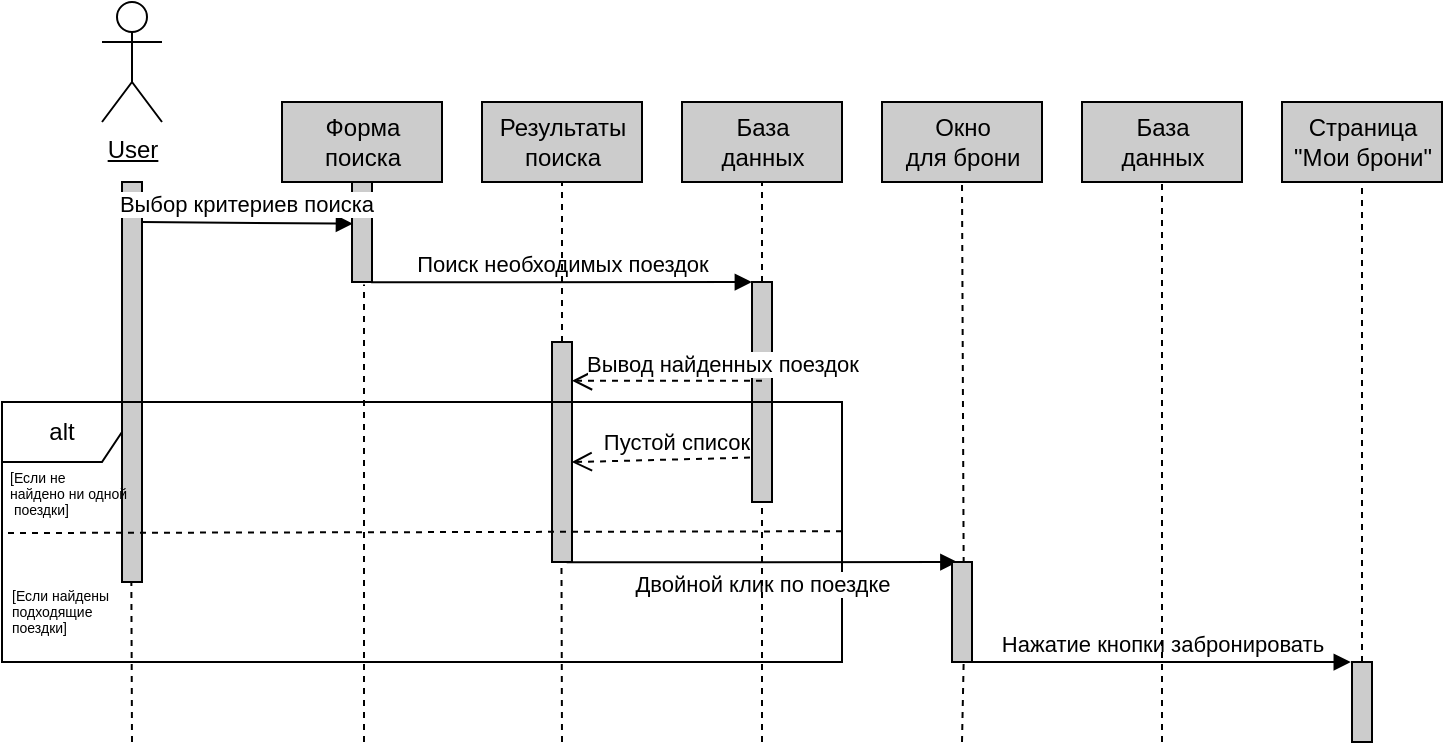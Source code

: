 <mxfile version="18.1.2" type="device"><diagram id="kgpKYQtTHZ0yAKxKKP6v" name="Page-1"><mxGraphModel dx="944" dy="523" grid="1" gridSize="10" guides="1" tooltips="1" connect="1" arrows="1" fold="1" page="1" pageScale="1" pageWidth="850" pageHeight="1100" math="0" shadow="0"><root><mxCell id="0"/><mxCell id="1" parent="0"/><mxCell id="94zJNzsYj73QVBaQGPg3-1" value="&lt;u&gt;User&lt;/u&gt;" style="shape=umlActor;verticalLabelPosition=bottom;verticalAlign=top;html=1;outlineConnect=0;" parent="1" vertex="1"><mxGeometry x="70" y="70" width="30" height="60" as="geometry"/></mxCell><mxCell id="94zJNzsYj73QVBaQGPg3-2" value="" style="html=1;points=[];perimeter=orthogonalPerimeter;fillColor=#CCCCCC;" parent="1" vertex="1"><mxGeometry x="80" y="160" width="10" height="200" as="geometry"/></mxCell><mxCell id="94zJNzsYj73QVBaQGPg3-3" value="Форма &lt;br&gt;поиска" style="html=1;fillColor=#CCCCCC;" parent="1" vertex="1"><mxGeometry x="160" y="120" width="80" height="40" as="geometry"/></mxCell><mxCell id="94zJNzsYj73QVBaQGPg3-4" value="" style="html=1;points=[];perimeter=orthogonalPerimeter;fillColor=#CCCCCC;" parent="1" vertex="1"><mxGeometry x="195" y="160" width="10" height="50" as="geometry"/></mxCell><mxCell id="94zJNzsYj73QVBaQGPg3-5" value="Выбор критериев поиска" style="html=1;verticalAlign=bottom;endArrow=block;rounded=0;entryX=0.047;entryY=0.417;entryDx=0;entryDy=0;entryPerimeter=0;" parent="1" target="94zJNzsYj73QVBaQGPg3-4" edge="1"><mxGeometry width="80" relative="1" as="geometry"><mxPoint x="90" y="180" as="sourcePoint"/><mxPoint x="170" y="180" as="targetPoint"/></mxGeometry></mxCell><mxCell id="94zJNzsYj73QVBaQGPg3-6" value="Результаты&lt;br&gt;поиска" style="html=1;fillColor=#CCCCCC;" parent="1" vertex="1"><mxGeometry x="260" y="120" width="80" height="40" as="geometry"/></mxCell><mxCell id="94zJNzsYj73QVBaQGPg3-8" value="База&lt;br&gt;данных" style="html=1;fillColor=#CCCCCC;" parent="1" vertex="1"><mxGeometry x="360" y="120" width="80" height="40" as="geometry"/></mxCell><mxCell id="94zJNzsYj73QVBaQGPg3-9" value="Поиск необходимых поездок" style="html=1;verticalAlign=bottom;endArrow=block;rounded=0;exitX=0.957;exitY=1.003;exitDx=0;exitDy=0;exitPerimeter=0;entryX=-0.008;entryY=0;entryDx=0;entryDy=0;entryPerimeter=0;" parent="1" source="94zJNzsYj73QVBaQGPg3-4" target="94zJNzsYj73QVBaQGPg3-10" edge="1"><mxGeometry width="80" relative="1" as="geometry"><mxPoint x="210" y="210" as="sourcePoint"/><mxPoint x="400" y="211" as="targetPoint"/></mxGeometry></mxCell><mxCell id="94zJNzsYj73QVBaQGPg3-10" value="" style="html=1;points=[];perimeter=orthogonalPerimeter;fillColor=#CCCCCC;" parent="1" vertex="1"><mxGeometry x="395" y="210" width="10" height="110" as="geometry"/></mxCell><mxCell id="94zJNzsYj73QVBaQGPg3-11" value="" style="html=1;points=[];perimeter=orthogonalPerimeter;fillColor=#CCCCCC;" parent="1" vertex="1"><mxGeometry x="295" y="240" width="10" height="110" as="geometry"/></mxCell><mxCell id="94zJNzsYj73QVBaQGPg3-12" value="Вывод найденных поездок" style="html=1;verticalAlign=bottom;endArrow=open;dashed=1;endSize=8;rounded=0;" parent="1" target="94zJNzsYj73QVBaQGPg3-11" edge="1"><mxGeometry x="-0.579" y="1" relative="1" as="geometry"><mxPoint x="400" y="259.38" as="sourcePoint"/><mxPoint x="320" y="259.38" as="targetPoint"/><mxPoint as="offset"/></mxGeometry></mxCell><mxCell id="94zJNzsYj73QVBaQGPg3-13" value="Пустой список" style="html=1;verticalAlign=bottom;endArrow=open;dashed=1;endSize=8;rounded=0;entryX=0.987;entryY=0.546;entryDx=0;entryDy=0;entryPerimeter=0;startArrow=none;exitX=-0.1;exitY=0.798;exitDx=0;exitDy=0;exitPerimeter=0;" parent="1" source="94zJNzsYj73QVBaQGPg3-10" target="94zJNzsYj73QVBaQGPg3-11" edge="1"><mxGeometry x="-0.158" relative="1" as="geometry"><mxPoint x="400" y="300" as="sourcePoint"/><mxPoint x="305" y="300" as="targetPoint"/><mxPoint as="offset"/></mxGeometry></mxCell><mxCell id="94zJNzsYj73QVBaQGPg3-16" value="" style="endArrow=none;dashed=1;html=1;rounded=0;exitX=1;exitY=0.497;exitDx=0;exitDy=0;exitPerimeter=0;entryX=0.002;entryY=0.504;entryDx=0;entryDy=0;entryPerimeter=0;" parent="1" source="94zJNzsYj73QVBaQGPg3-14" target="94zJNzsYj73QVBaQGPg3-14" edge="1"><mxGeometry width="50" height="50" relative="1" as="geometry"><mxPoint x="300" y="350" as="sourcePoint"/><mxPoint x="350" y="300" as="targetPoint"/></mxGeometry></mxCell><mxCell id="94zJNzsYj73QVBaQGPg3-17" value="[Если найдены &#10;подходящие &#10;поездки]" style="text;align=left;fontStyle=0;verticalAlign=middle;spacingLeft=3;spacingRight=3;strokeColor=none;rotatable=0;points=[[0,0.5],[1,0.5]];portConstraint=eastwest;fontSize=7;" parent="1" vertex="1"><mxGeometry x="20" y="362" width="80" height="26" as="geometry"/></mxCell><mxCell id="94zJNzsYj73QVBaQGPg3-18" value="[Если не &#10;найдено ни одной&#10; поездки]" style="text;align=left;fontStyle=0;verticalAlign=middle;spacingLeft=3;spacingRight=3;strokeColor=none;rotatable=0;points=[[0,0.5],[1,0.5]];portConstraint=eastwest;fontSize=7;" parent="1" vertex="1"><mxGeometry x="19" y="303" width="80" height="26" as="geometry"/></mxCell><mxCell id="94zJNzsYj73QVBaQGPg3-14" value="alt" style="shape=umlFrame;whiteSpace=wrap;html=1;" parent="1" vertex="1"><mxGeometry x="20" y="270" width="420" height="130" as="geometry"/></mxCell><mxCell id="94zJNzsYj73QVBaQGPg3-20" value="Двойной клик по поездке" style="html=1;verticalAlign=bottom;endArrow=block;rounded=0;exitX=0.957;exitY=1.003;exitDx=0;exitDy=0;exitPerimeter=0;entryX=-0.008;entryY=0;entryDx=0;entryDy=0;entryPerimeter=0;" parent="1" edge="1"><mxGeometry x="-0.0" y="-20" width="80" relative="1" as="geometry"><mxPoint x="302.33" y="350.15" as="sourcePoint"/><mxPoint x="497.68" y="350" as="targetPoint"/><mxPoint as="offset"/></mxGeometry></mxCell><mxCell id="94zJNzsYj73QVBaQGPg3-21" value="Окно&lt;br&gt;для брони" style="html=1;fillColor=#CCCCCC;" parent="1" vertex="1"><mxGeometry x="460" y="120" width="80" height="40" as="geometry"/></mxCell><mxCell id="94zJNzsYj73QVBaQGPg3-22" value="" style="html=1;points=[];perimeter=orthogonalPerimeter;fillColor=#CCCCCC;" parent="1" vertex="1"><mxGeometry x="495" y="350" width="10" height="50" as="geometry"/></mxCell><mxCell id="94zJNzsYj73QVBaQGPg3-23" value="Страница&lt;br&gt;&quot;Мои брони&quot;" style="html=1;fillColor=#CCCCCC;" parent="1" vertex="1"><mxGeometry x="660" y="120" width="80" height="40" as="geometry"/></mxCell><mxCell id="94zJNzsYj73QVBaQGPg3-24" value="" style="html=1;points=[];perimeter=orthogonalPerimeter;fillColor=#CCCCCC;" parent="1" vertex="1"><mxGeometry x="695" y="400" width="10" height="40" as="geometry"/></mxCell><mxCell id="94zJNzsYj73QVBaQGPg3-26" value="База&lt;br&gt;данных" style="html=1;fillColor=#CCCCCC;" parent="1" vertex="1"><mxGeometry x="560" y="120" width="80" height="40" as="geometry"/></mxCell><mxCell id="94zJNzsYj73QVBaQGPg3-27" value="Нажатие кнопки забронировать" style="html=1;verticalAlign=bottom;endArrow=block;rounded=0;exitX=1.022;exitY=1;exitDx=0;exitDy=0;exitPerimeter=0;entryX=-0.062;entryY=0.001;entryDx=0;entryDy=0;entryPerimeter=0;" parent="1" source="94zJNzsYj73QVBaQGPg3-22" target="94zJNzsYj73QVBaQGPg3-24" edge="1"><mxGeometry width="80" relative="1" as="geometry"><mxPoint x="505.0" y="399.28" as="sourcePoint"/><mxPoint x="670" y="399" as="targetPoint"/></mxGeometry></mxCell><mxCell id="94zJNzsYj73QVBaQGPg3-28" value="" style="endArrow=none;dashed=1;html=1;rounded=0;entryX=0.5;entryY=1;entryDx=0;entryDy=0;" parent="1" target="94zJNzsYj73QVBaQGPg3-23" edge="1"><mxGeometry width="50" height="50" relative="1" as="geometry"><mxPoint x="700" y="400" as="sourcePoint"/><mxPoint x="510" y="450" as="targetPoint"/></mxGeometry></mxCell><mxCell id="94zJNzsYj73QVBaQGPg3-29" value="" style="endArrow=none;dashed=1;html=1;rounded=0;entryX=0.5;entryY=1;entryDx=0;entryDy=0;" parent="1" target="94zJNzsYj73QVBaQGPg3-26" edge="1"><mxGeometry width="50" height="50" relative="1" as="geometry"><mxPoint x="600" y="440" as="sourcePoint"/><mxPoint x="710" y="170" as="targetPoint"/></mxGeometry></mxCell><mxCell id="94zJNzsYj73QVBaQGPg3-30" value="" style="endArrow=none;dashed=1;html=1;rounded=0;entryX=0.5;entryY=1;entryDx=0;entryDy=0;exitX=0.583;exitY=0.009;exitDx=0;exitDy=0;exitPerimeter=0;" parent="1" source="94zJNzsYj73QVBaQGPg3-22" target="94zJNzsYj73QVBaQGPg3-21" edge="1"><mxGeometry width="50" height="50" relative="1" as="geometry"><mxPoint x="610" y="450.0" as="sourcePoint"/><mxPoint x="610" y="170" as="targetPoint"/></mxGeometry></mxCell><mxCell id="94zJNzsYj73QVBaQGPg3-31" value="" style="endArrow=none;dashed=1;html=1;rounded=0;entryX=0.583;entryY=0.997;entryDx=0;entryDy=0;entryPerimeter=0;" parent="1" target="94zJNzsYj73QVBaQGPg3-22" edge="1"><mxGeometry width="50" height="50" relative="1" as="geometry"><mxPoint x="500" y="440" as="sourcePoint"/><mxPoint x="510" y="170" as="targetPoint"/></mxGeometry></mxCell><mxCell id="94zJNzsYj73QVBaQGPg3-32" value="" style="endArrow=none;dashed=1;html=1;rounded=0;entryX=0.5;entryY=1;entryDx=0;entryDy=0;" parent="1" target="94zJNzsYj73QVBaQGPg3-8" edge="1"><mxGeometry width="50" height="50" relative="1" as="geometry"><mxPoint x="400" y="210" as="sourcePoint"/><mxPoint x="510.83" y="409.85" as="targetPoint"/></mxGeometry></mxCell><mxCell id="94zJNzsYj73QVBaQGPg3-33" value="" style="endArrow=none;dashed=1;html=1;rounded=0;" parent="1" edge="1"><mxGeometry width="50" height="50" relative="1" as="geometry"><mxPoint x="400" y="440" as="sourcePoint"/><mxPoint x="400" y="320" as="targetPoint"/><Array as="points"><mxPoint x="400" y="440"/></Array></mxGeometry></mxCell><mxCell id="94zJNzsYj73QVBaQGPg3-34" value="" style="endArrow=none;dashed=1;html=1;rounded=0;entryX=0.5;entryY=1;entryDx=0;entryDy=0;" parent="1" target="94zJNzsYj73QVBaQGPg3-6" edge="1"><mxGeometry width="50" height="50" relative="1" as="geometry"><mxPoint x="300" y="240" as="sourcePoint"/><mxPoint x="410" y="330" as="targetPoint"/><Array as="points"/></mxGeometry></mxCell><mxCell id="94zJNzsYj73QVBaQGPg3-35" value="" style="endArrow=none;dashed=1;html=1;rounded=0;entryX=0.6;entryY=1.026;entryDx=0;entryDy=0;entryPerimeter=0;" parent="1" target="94zJNzsYj73QVBaQGPg3-4" edge="1"><mxGeometry width="50" height="50" relative="1" as="geometry"><mxPoint x="201" y="440" as="sourcePoint"/><mxPoint x="310" y="170" as="targetPoint"/><Array as="points"><mxPoint x="201" y="440"/></Array></mxGeometry></mxCell><mxCell id="94zJNzsYj73QVBaQGPg3-36" value="" style="endArrow=none;dashed=1;html=1;rounded=0;entryX=0.154;entryY=0.692;entryDx=0;entryDy=0;entryPerimeter=0;" parent="1" target="94zJNzsYj73QVBaQGPg3-14" edge="1"><mxGeometry width="50" height="50" relative="1" as="geometry"><mxPoint x="85" y="440" as="sourcePoint"/><mxPoint x="211" y="221.3" as="targetPoint"/><Array as="points"><mxPoint x="85" y="440"/></Array></mxGeometry></mxCell><mxCell id="idF6-zJtHtda8-yrcfQT-1" value="" style="endArrow=none;dashed=1;html=1;rounded=0;entryX=0.5;entryY=1;entryDx=0;entryDy=0;" edge="1" parent="1"><mxGeometry width="50" height="50" relative="1" as="geometry"><mxPoint x="300" y="440" as="sourcePoint"/><mxPoint x="299.74" y="350" as="targetPoint"/><Array as="points"/></mxGeometry></mxCell></root></mxGraphModel></diagram></mxfile>